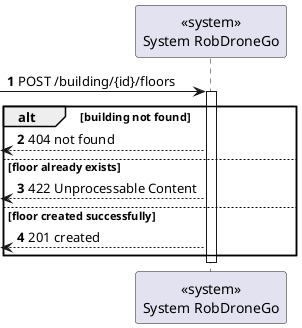 @startuml
autonumber

participant "<<system>>\nSystem RobDroneGo" as sys

    [-> sys: POST /building/{id}/floors

    activate sys
    alt building not found
        [<--sys : 404 not found
    else floor already exists
        [<--sys : 422 Unprocessable Content
    else floor created successfully
        [<--sys : 201 created
    end
    deactivate sys


@enduml
